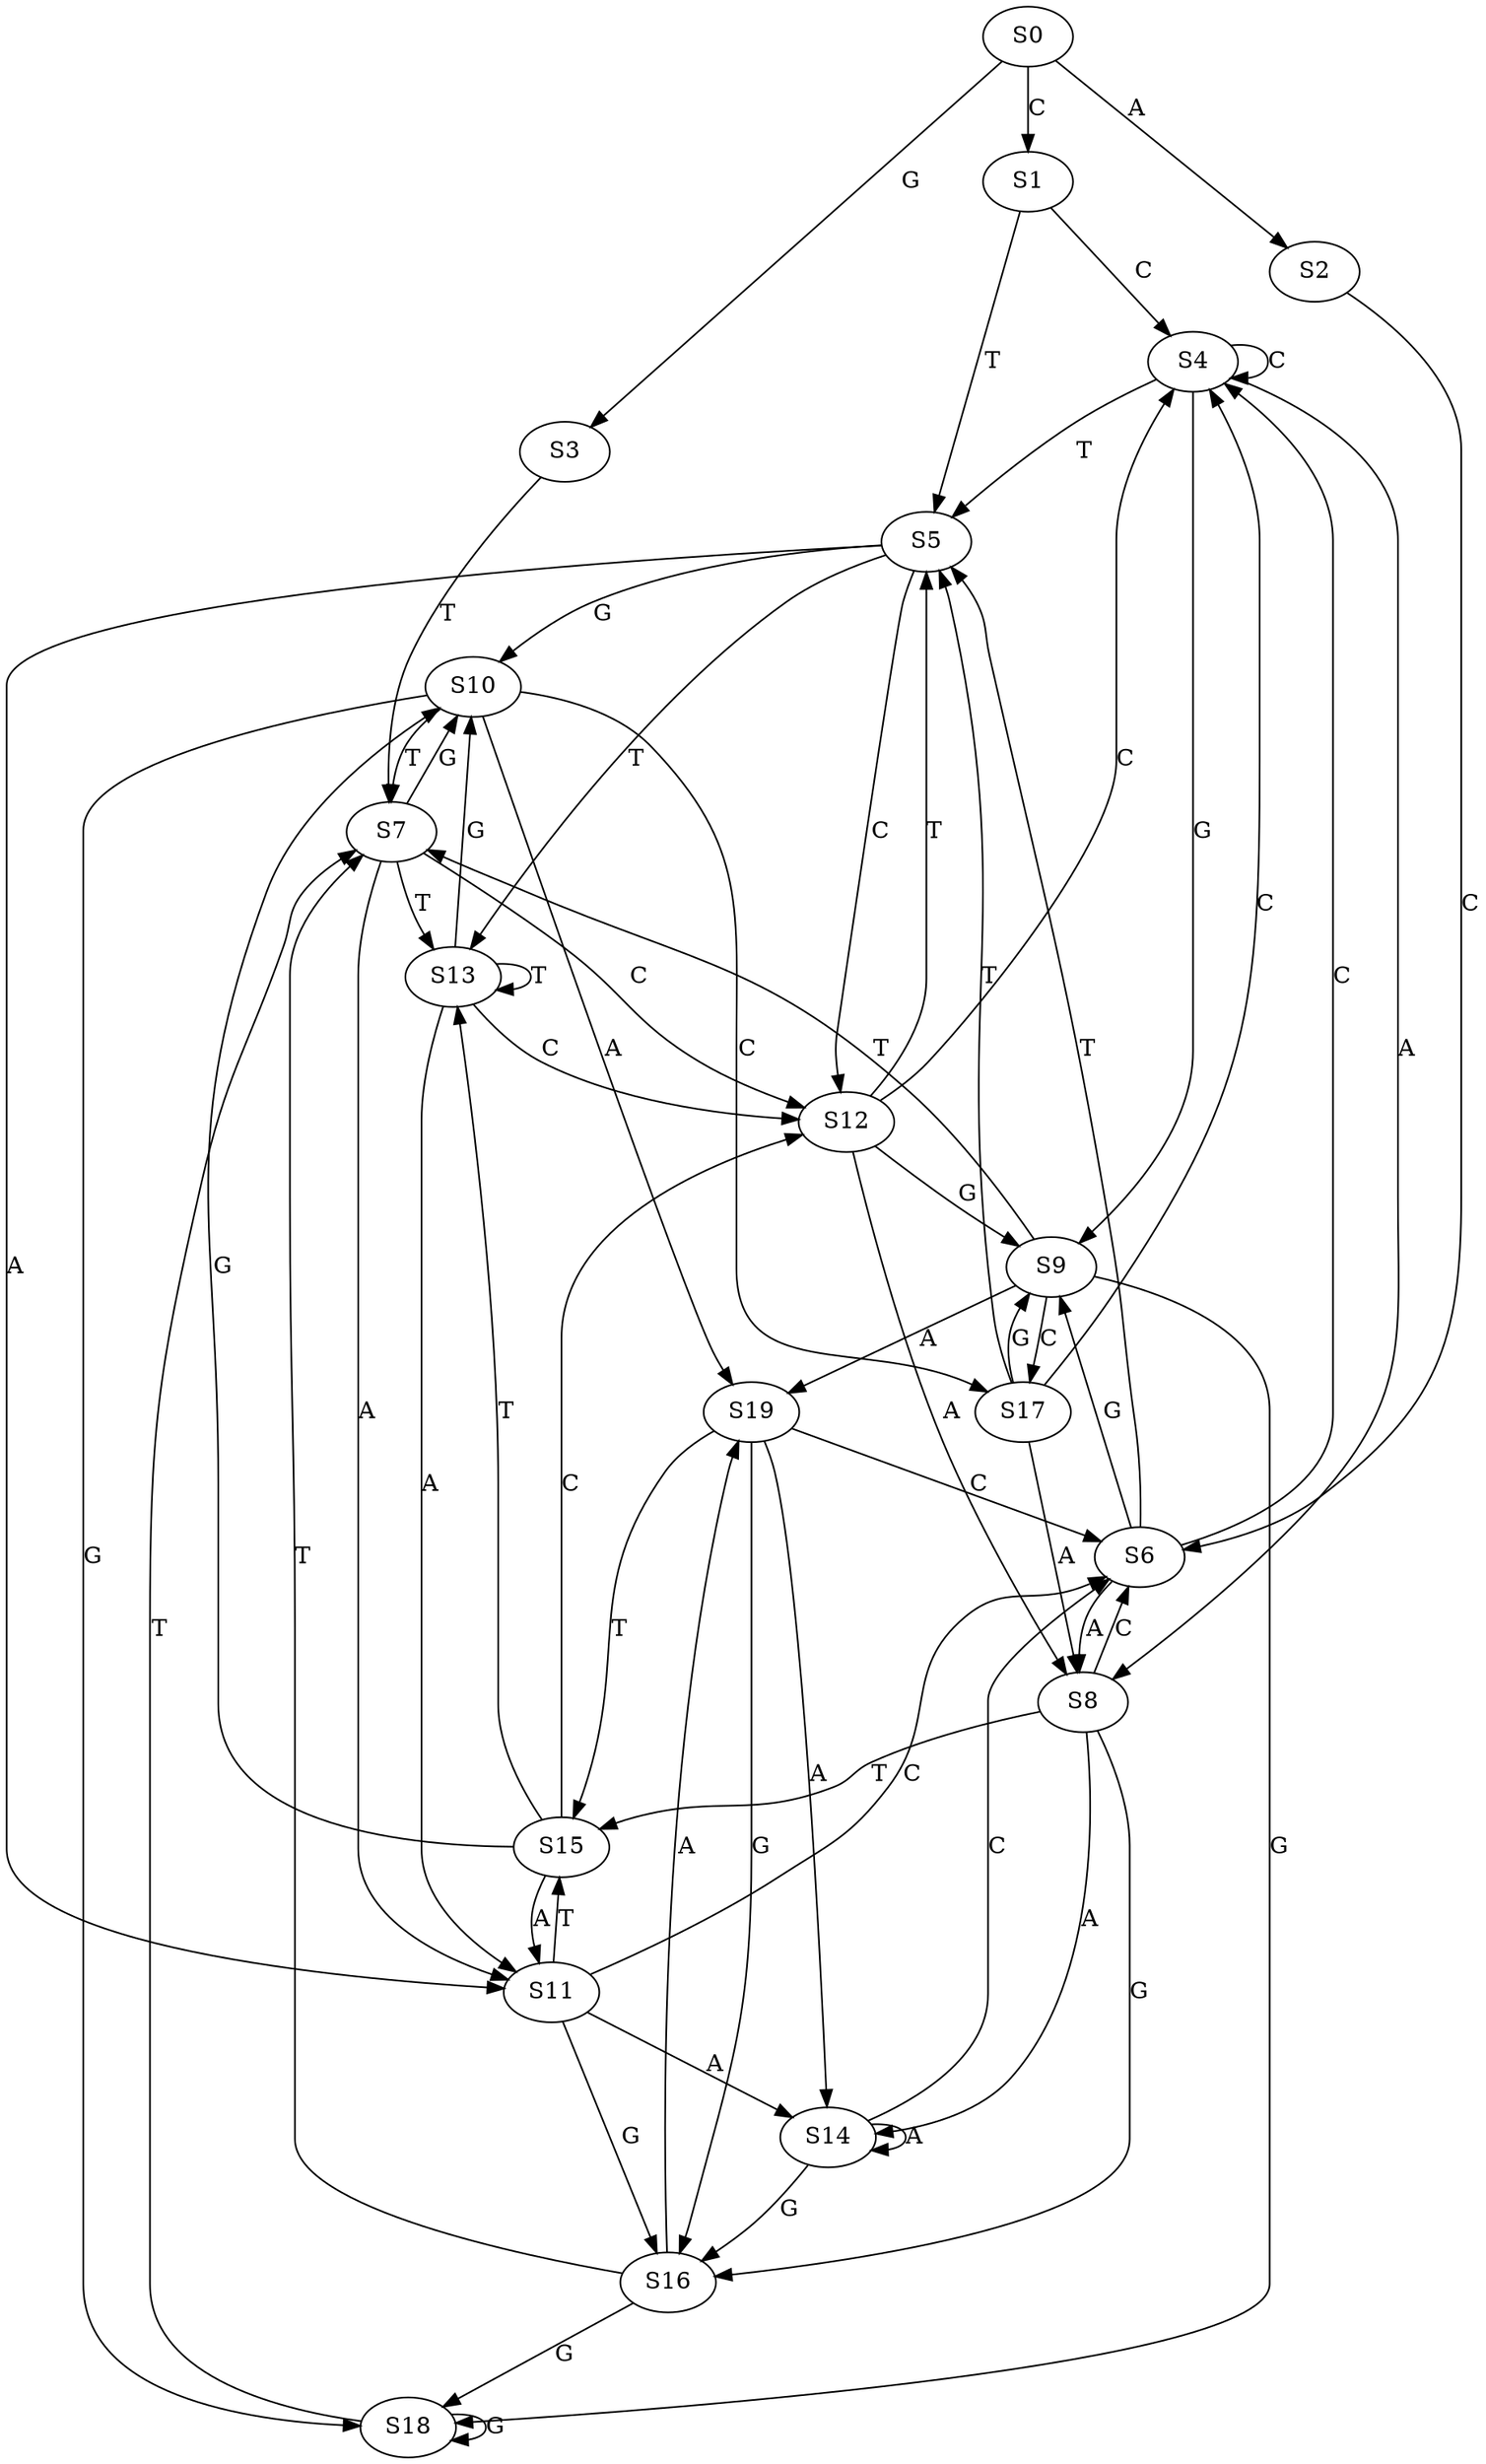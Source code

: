 strict digraph  {
	S0 -> S1 [ label = C ];
	S0 -> S2 [ label = A ];
	S0 -> S3 [ label = G ];
	S1 -> S4 [ label = C ];
	S1 -> S5 [ label = T ];
	S2 -> S6 [ label = C ];
	S3 -> S7 [ label = T ];
	S4 -> S8 [ label = A ];
	S4 -> S5 [ label = T ];
	S4 -> S9 [ label = G ];
	S4 -> S4 [ label = C ];
	S5 -> S10 [ label = G ];
	S5 -> S11 [ label = A ];
	S5 -> S12 [ label = C ];
	S5 -> S13 [ label = T ];
	S6 -> S5 [ label = T ];
	S6 -> S4 [ label = C ];
	S6 -> S8 [ label = A ];
	S6 -> S9 [ label = G ];
	S7 -> S10 [ label = G ];
	S7 -> S11 [ label = A ];
	S7 -> S12 [ label = C ];
	S7 -> S13 [ label = T ];
	S8 -> S14 [ label = A ];
	S8 -> S6 [ label = C ];
	S8 -> S15 [ label = T ];
	S8 -> S16 [ label = G ];
	S9 -> S7 [ label = T ];
	S9 -> S17 [ label = C ];
	S9 -> S18 [ label = G ];
	S9 -> S19 [ label = A ];
	S10 -> S17 [ label = C ];
	S10 -> S19 [ label = A ];
	S10 -> S7 [ label = T ];
	S10 -> S18 [ label = G ];
	S11 -> S16 [ label = G ];
	S11 -> S6 [ label = C ];
	S11 -> S14 [ label = A ];
	S11 -> S15 [ label = T ];
	S12 -> S4 [ label = C ];
	S12 -> S8 [ label = A ];
	S12 -> S5 [ label = T ];
	S12 -> S9 [ label = G ];
	S13 -> S10 [ label = G ];
	S13 -> S11 [ label = A ];
	S13 -> S12 [ label = C ];
	S13 -> S13 [ label = T ];
	S14 -> S16 [ label = G ];
	S14 -> S6 [ label = C ];
	S14 -> S14 [ label = A ];
	S15 -> S12 [ label = C ];
	S15 -> S10 [ label = G ];
	S15 -> S13 [ label = T ];
	S15 -> S11 [ label = A ];
	S16 -> S7 [ label = T ];
	S16 -> S18 [ label = G ];
	S16 -> S19 [ label = A ];
	S17 -> S4 [ label = C ];
	S17 -> S8 [ label = A ];
	S17 -> S5 [ label = T ];
	S17 -> S9 [ label = G ];
	S18 -> S7 [ label = T ];
	S18 -> S18 [ label = G ];
	S19 -> S15 [ label = T ];
	S19 -> S16 [ label = G ];
	S19 -> S14 [ label = A ];
	S19 -> S6 [ label = C ];
}
